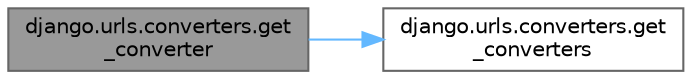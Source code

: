digraph "django.urls.converters.get_converter"
{
 // LATEX_PDF_SIZE
  bgcolor="transparent";
  edge [fontname=Helvetica,fontsize=10,labelfontname=Helvetica,labelfontsize=10];
  node [fontname=Helvetica,fontsize=10,shape=box,height=0.2,width=0.4];
  rankdir="LR";
  Node1 [id="Node000001",label="django.urls.converters.get\l_converter",height=0.2,width=0.4,color="gray40", fillcolor="grey60", style="filled", fontcolor="black",tooltip=" "];
  Node1 -> Node2 [id="edge1_Node000001_Node000002",color="steelblue1",style="solid",tooltip=" "];
  Node2 [id="Node000002",label="django.urls.converters.get\l_converters",height=0.2,width=0.4,color="grey40", fillcolor="white", style="filled",URL="$namespacedjango_1_1urls_1_1converters.html#ac491ff2bcbdb270ea0e31f8737ff7148",tooltip=" "];
}
